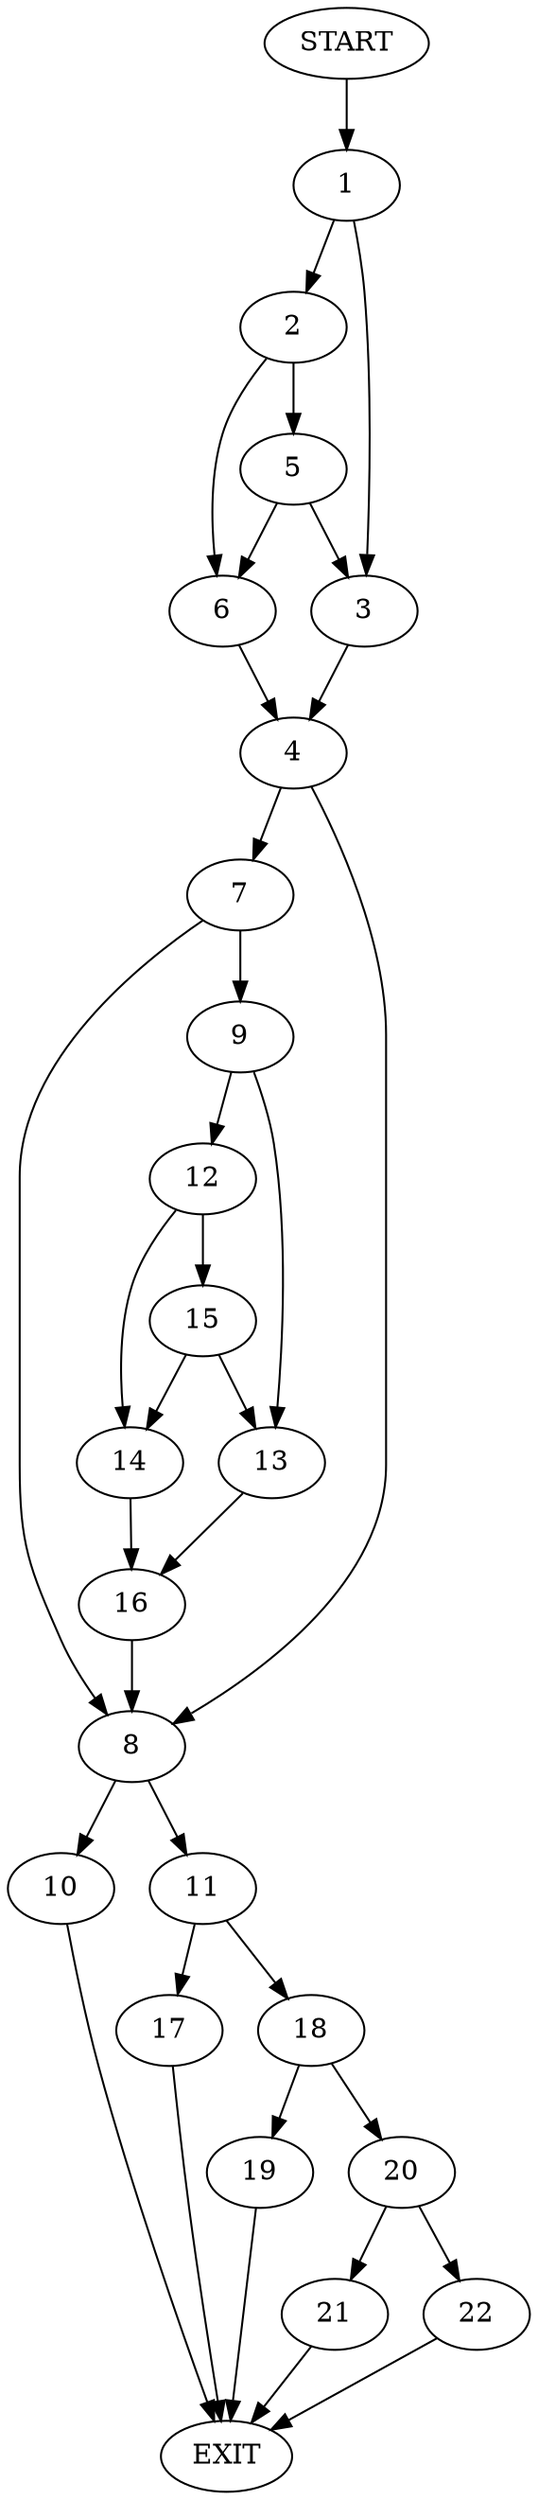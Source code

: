 digraph {
0 [label="START"]
23 [label="EXIT"]
0 -> 1
1 -> 2
1 -> 3
3 -> 4
2 -> 5
2 -> 6
5 -> 6
5 -> 3
6 -> 4
4 -> 7
4 -> 8
7 -> 9
7 -> 8
8 -> 10
8 -> 11
9 -> 12
9 -> 13
12 -> 14
12 -> 15
13 -> 16
14 -> 16
15 -> 13
15 -> 14
16 -> 8
11 -> 17
11 -> 18
10 -> 23
17 -> 23
18 -> 19
18 -> 20
20 -> 21
20 -> 22
19 -> 23
22 -> 23
21 -> 23
}
